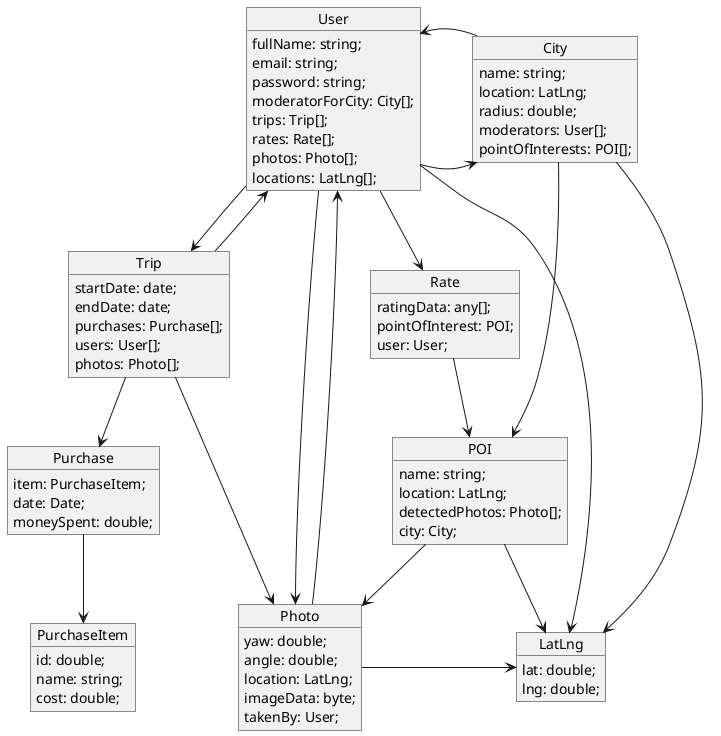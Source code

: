@startuml

object User {
    fullName: string;
    email: string;
    password: string;
    moderatorForCity: City[];
    trips: Trip[];
    rates: Rate[];
    photos: Photo[];
    locations: LatLng[];
}

object City {
    name: string;
    location: LatLng;
    radius: double;
    moderators: User[];
    pointOfInterests: POI[];
}

object POI {
    name: string;
    location: LatLng;
    detectedPhotos: Photo[];
    city: City;
}

object LatLng {
    lat: double;
    lng: double;
}

object Trip {
    startDate: date;
    endDate: date;
    purchases: Purchase[];
    users: User[];
    photos: Photo[];
}

object Rate {
    ratingData: any[];
    pointOfInterest: POI;
    user: User;
}

object Purchase {
    item: PurchaseItem;
    date: Date;
    moneySpent: double;
}

object PurchaseItem {
    id: double;
    name: string;
    cost: double;
}

object Photo {
    yaw: double;
    angle: double;
    location: LatLng;
    imageData: byte;
    takenBy: User;
}

User -> City
User --> Trip
User --> Rate
User --> Photo
User -> LatLng

POI --> LatLng
POI --> Photo

City -> POI
City --> LatLng
City --> User

Trip --> User
Trip --> Purchase

Rate --> POI

Purchase --> PurchaseItem

Photo -> User
Photo -> LatLng
Trip -> Photo

@enduml
